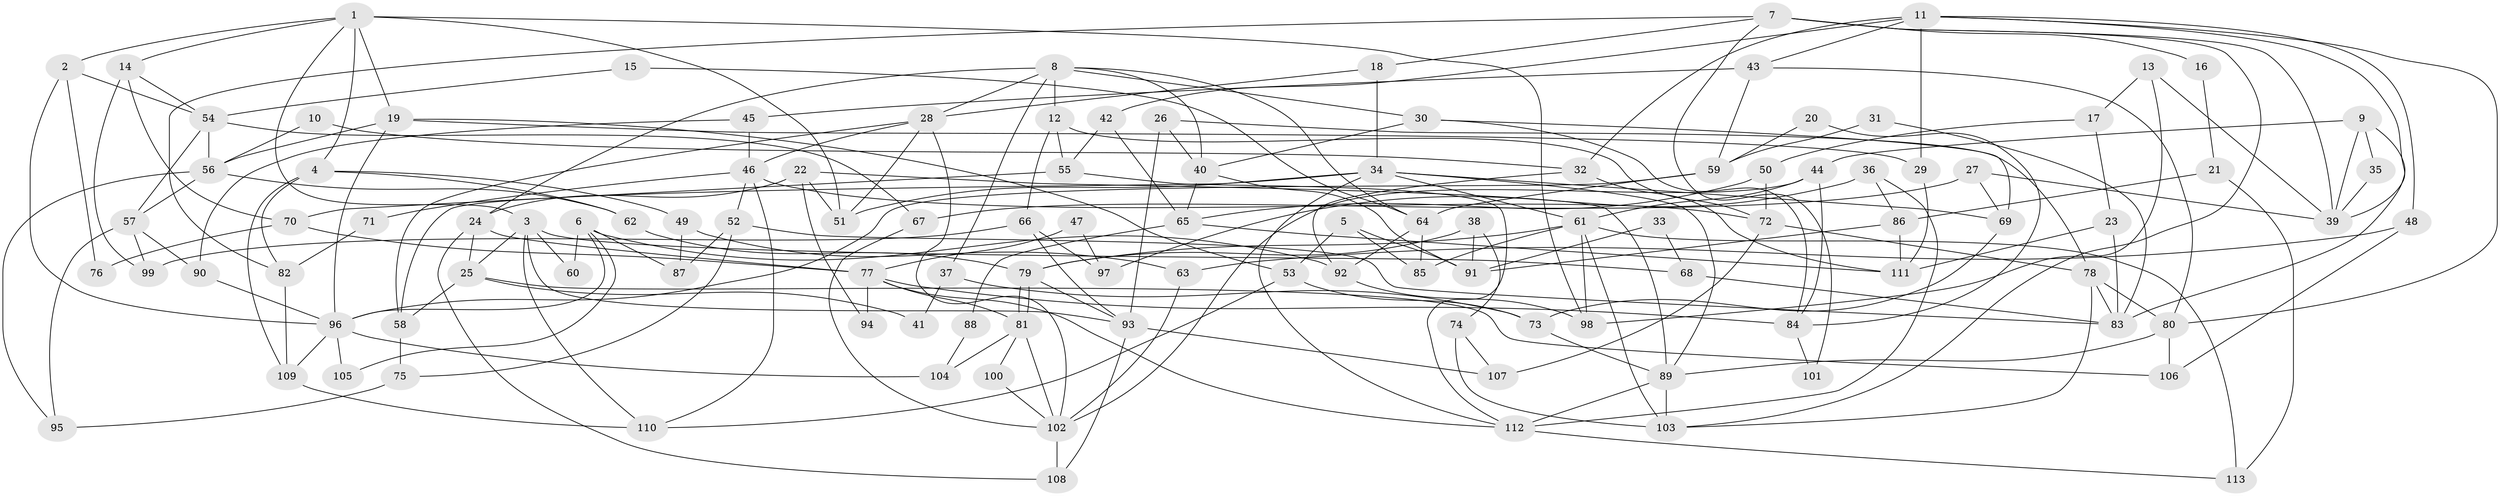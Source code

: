 // Generated by graph-tools (version 1.1) at 2025/48/03/09/25 04:48:58]
// undirected, 113 vertices, 226 edges
graph export_dot {
graph [start="1"]
  node [color=gray90,style=filled];
  1;
  2;
  3;
  4;
  5;
  6;
  7;
  8;
  9;
  10;
  11;
  12;
  13;
  14;
  15;
  16;
  17;
  18;
  19;
  20;
  21;
  22;
  23;
  24;
  25;
  26;
  27;
  28;
  29;
  30;
  31;
  32;
  33;
  34;
  35;
  36;
  37;
  38;
  39;
  40;
  41;
  42;
  43;
  44;
  45;
  46;
  47;
  48;
  49;
  50;
  51;
  52;
  53;
  54;
  55;
  56;
  57;
  58;
  59;
  60;
  61;
  62;
  63;
  64;
  65;
  66;
  67;
  68;
  69;
  70;
  71;
  72;
  73;
  74;
  75;
  76;
  77;
  78;
  79;
  80;
  81;
  82;
  83;
  84;
  85;
  86;
  87;
  88;
  89;
  90;
  91;
  92;
  93;
  94;
  95;
  96;
  97;
  98;
  99;
  100;
  101;
  102;
  103;
  104;
  105;
  106;
  107;
  108;
  109;
  110;
  111;
  112;
  113;
  1 -- 51;
  1 -- 4;
  1 -- 2;
  1 -- 3;
  1 -- 14;
  1 -- 19;
  1 -- 98;
  2 -- 54;
  2 -- 76;
  2 -- 96;
  3 -- 25;
  3 -- 60;
  3 -- 68;
  3 -- 93;
  3 -- 110;
  4 -- 109;
  4 -- 82;
  4 -- 49;
  4 -- 62;
  5 -- 53;
  5 -- 91;
  5 -- 85;
  6 -- 96;
  6 -- 92;
  6 -- 60;
  6 -- 87;
  6 -- 105;
  7 -- 39;
  7 -- 103;
  7 -- 16;
  7 -- 18;
  7 -- 82;
  7 -- 101;
  8 -- 30;
  8 -- 28;
  8 -- 12;
  8 -- 24;
  8 -- 37;
  8 -- 40;
  8 -- 64;
  9 -- 83;
  9 -- 39;
  9 -- 35;
  9 -- 44;
  10 -- 32;
  10 -- 56;
  11 -- 42;
  11 -- 80;
  11 -- 29;
  11 -- 32;
  11 -- 39;
  11 -- 43;
  11 -- 48;
  12 -- 66;
  12 -- 55;
  12 -- 72;
  13 -- 39;
  13 -- 98;
  13 -- 17;
  14 -- 54;
  14 -- 70;
  14 -- 99;
  15 -- 64;
  15 -- 54;
  16 -- 21;
  17 -- 50;
  17 -- 23;
  18 -- 28;
  18 -- 34;
  19 -- 96;
  19 -- 29;
  19 -- 53;
  19 -- 56;
  20 -- 59;
  20 -- 84;
  21 -- 113;
  21 -- 86;
  22 -- 89;
  22 -- 24;
  22 -- 51;
  22 -- 94;
  23 -- 111;
  23 -- 83;
  24 -- 77;
  24 -- 25;
  24 -- 108;
  25 -- 106;
  25 -- 41;
  25 -- 58;
  26 -- 93;
  26 -- 78;
  26 -- 40;
  27 -- 67;
  27 -- 69;
  27 -- 39;
  28 -- 51;
  28 -- 58;
  28 -- 46;
  28 -- 102;
  29 -- 111;
  30 -- 84;
  30 -- 40;
  30 -- 69;
  31 -- 83;
  31 -- 59;
  32 -- 92;
  32 -- 111;
  33 -- 68;
  33 -- 91;
  34 -- 89;
  34 -- 51;
  34 -- 58;
  34 -- 61;
  34 -- 69;
  34 -- 112;
  35 -- 39;
  36 -- 112;
  36 -- 86;
  36 -- 97;
  37 -- 73;
  37 -- 41;
  38 -- 79;
  38 -- 74;
  38 -- 91;
  40 -- 65;
  40 -- 91;
  42 -- 65;
  42 -- 55;
  43 -- 45;
  43 -- 59;
  43 -- 80;
  44 -- 61;
  44 -- 84;
  44 -- 102;
  45 -- 46;
  45 -- 90;
  46 -- 72;
  46 -- 52;
  46 -- 71;
  46 -- 110;
  47 -- 77;
  47 -- 97;
  48 -- 63;
  48 -- 106;
  49 -- 87;
  49 -- 63;
  50 -- 65;
  50 -- 72;
  52 -- 83;
  52 -- 75;
  52 -- 87;
  53 -- 110;
  53 -- 73;
  54 -- 57;
  54 -- 56;
  54 -- 67;
  55 -- 70;
  55 -- 112;
  56 -- 62;
  56 -- 57;
  56 -- 95;
  57 -- 95;
  57 -- 90;
  57 -- 99;
  58 -- 75;
  59 -- 64;
  59 -- 96;
  61 -- 79;
  61 -- 85;
  61 -- 98;
  61 -- 103;
  61 -- 113;
  62 -- 79;
  63 -- 102;
  64 -- 85;
  64 -- 92;
  65 -- 111;
  65 -- 88;
  66 -- 99;
  66 -- 93;
  66 -- 97;
  67 -- 102;
  68 -- 83;
  69 -- 73;
  70 -- 77;
  70 -- 76;
  71 -- 82;
  72 -- 78;
  72 -- 107;
  73 -- 89;
  74 -- 103;
  74 -- 107;
  75 -- 95;
  77 -- 81;
  77 -- 112;
  77 -- 84;
  77 -- 94;
  78 -- 80;
  78 -- 103;
  78 -- 83;
  79 -- 81;
  79 -- 81;
  79 -- 93;
  80 -- 89;
  80 -- 106;
  81 -- 102;
  81 -- 100;
  81 -- 104;
  82 -- 109;
  84 -- 101;
  86 -- 111;
  86 -- 91;
  88 -- 104;
  89 -- 112;
  89 -- 103;
  90 -- 96;
  92 -- 98;
  93 -- 108;
  93 -- 107;
  96 -- 104;
  96 -- 105;
  96 -- 109;
  100 -- 102;
  102 -- 108;
  109 -- 110;
  112 -- 113;
}
